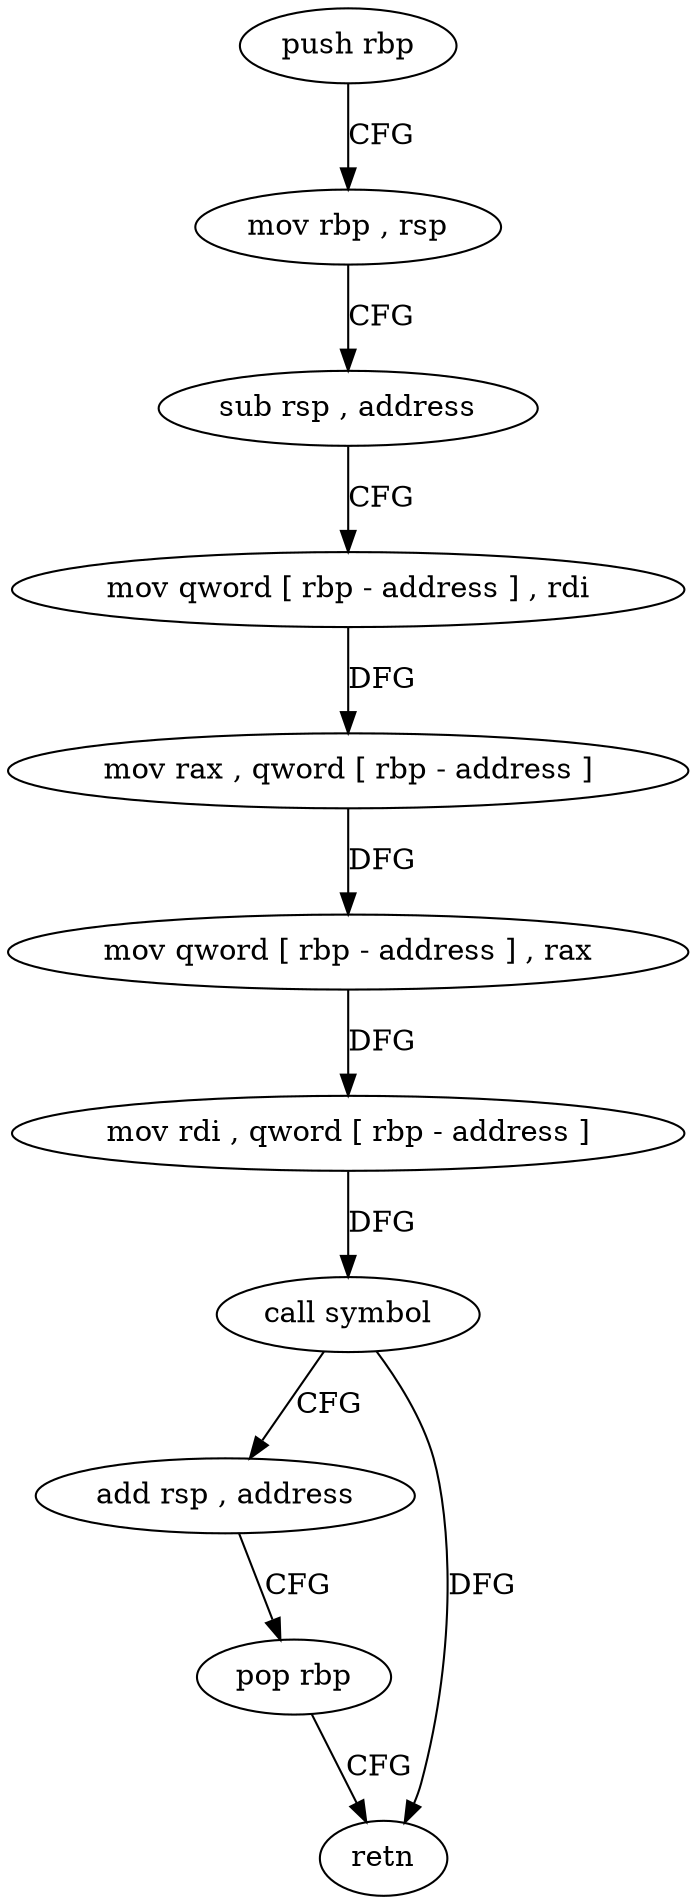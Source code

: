 digraph "func" {
"101536" [label = "push rbp" ]
"101537" [label = "mov rbp , rsp" ]
"101540" [label = "sub rsp , address" ]
"101544" [label = "mov qword [ rbp - address ] , rdi" ]
"101548" [label = "mov rax , qword [ rbp - address ]" ]
"101552" [label = "mov qword [ rbp - address ] , rax" ]
"101556" [label = "mov rdi , qword [ rbp - address ]" ]
"101560" [label = "call symbol" ]
"101565" [label = "add rsp , address" ]
"101569" [label = "pop rbp" ]
"101570" [label = "retn" ]
"101536" -> "101537" [ label = "CFG" ]
"101537" -> "101540" [ label = "CFG" ]
"101540" -> "101544" [ label = "CFG" ]
"101544" -> "101548" [ label = "DFG" ]
"101548" -> "101552" [ label = "DFG" ]
"101552" -> "101556" [ label = "DFG" ]
"101556" -> "101560" [ label = "DFG" ]
"101560" -> "101565" [ label = "CFG" ]
"101560" -> "101570" [ label = "DFG" ]
"101565" -> "101569" [ label = "CFG" ]
"101569" -> "101570" [ label = "CFG" ]
}
